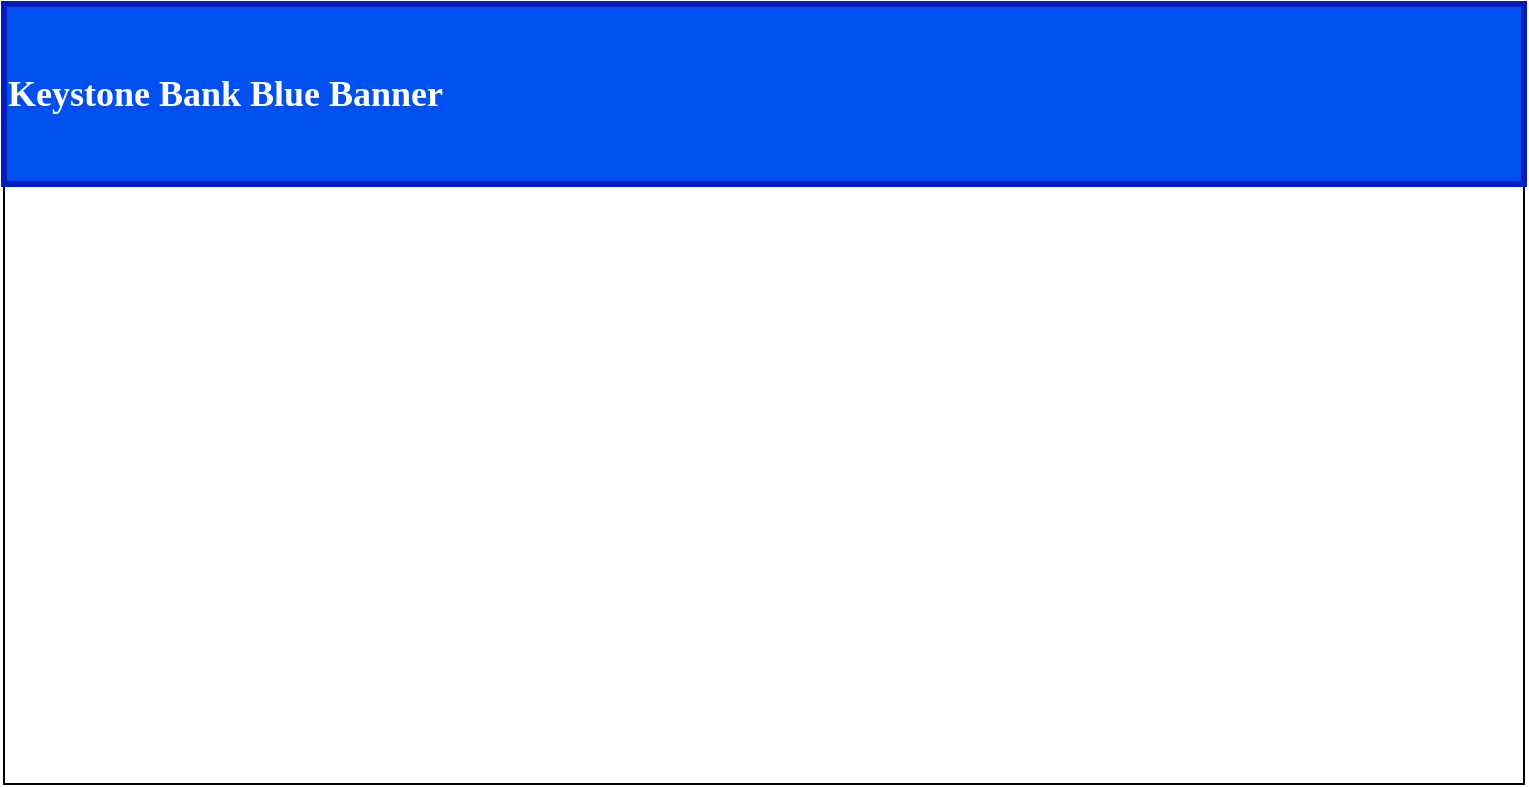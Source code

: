 <mxfile version="21.6.8" type="github">
  <diagram name="Page-1" id="VZODMzliZemgseHfw8bb">
    <mxGraphModel dx="794" dy="398" grid="1" gridSize="10" guides="1" tooltips="1" connect="1" arrows="1" fold="1" page="1" pageScale="1" pageWidth="850" pageHeight="1100" math="0" shadow="0">
      <root>
        <mxCell id="0" />
        <mxCell id="1" parent="0" />
        <mxCell id="pgZ6443vS1IIYW8wK6RY-2" value="" style="rounded=0;whiteSpace=wrap;html=1;gradientColor=none;" vertex="1" parent="1">
          <mxGeometry x="10" y="10" width="760" height="390" as="geometry" />
        </mxCell>
        <mxCell id="pgZ6443vS1IIYW8wK6RY-3" value="&lt;font style=&quot;font-size: 18px;&quot; face=&quot;Garamond&quot;&gt;&lt;b style=&quot;&quot;&gt;Keystone Bank Blue Banner&lt;/b&gt;&lt;/font&gt;" style="rounded=0;whiteSpace=wrap;html=1;fillColor=#0050ef;fontColor=#ffffff;strokeColor=#001DBC;align=left;strokeWidth=3;" vertex="1" parent="1">
          <mxGeometry x="10" y="10" width="760" height="90" as="geometry" />
        </mxCell>
      </root>
    </mxGraphModel>
  </diagram>
</mxfile>
